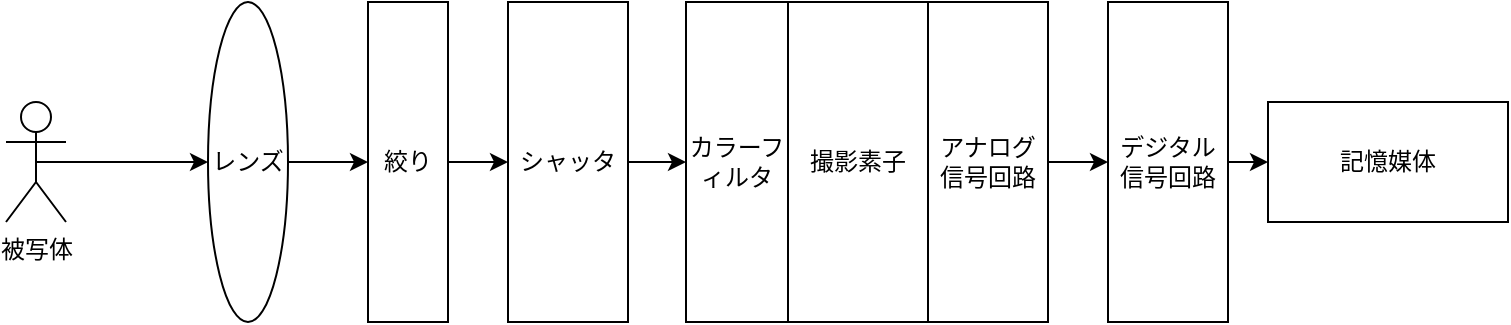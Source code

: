 <mxfile version="24.7.17">
  <diagram name="ページ1" id="NUsS7UbusnUtHgrjsfXp">
    <mxGraphModel dx="954" dy="622" grid="1" gridSize="10" guides="1" tooltips="1" connect="1" arrows="1" fold="1" page="1" pageScale="1" pageWidth="827" pageHeight="1169" math="0" shadow="0">
      <root>
        <mxCell id="0" />
        <mxCell id="1" parent="0" />
        <mxCell id="PphvisaM5oh4CTyTfYml-1" value="絞り" style="rounded=0;whiteSpace=wrap;html=1;" vertex="1" parent="1">
          <mxGeometry x="201" y="440" width="40" height="160" as="geometry" />
        </mxCell>
        <mxCell id="PphvisaM5oh4CTyTfYml-2" value="シャッタ" style="rounded=0;whiteSpace=wrap;html=1;" vertex="1" parent="1">
          <mxGeometry x="271" y="440" width="60" height="160" as="geometry" />
        </mxCell>
        <mxCell id="PphvisaM5oh4CTyTfYml-3" value="撮影素子" style="whiteSpace=wrap;html=1;" vertex="1" parent="1">
          <mxGeometry x="411" y="440" width="70" height="160" as="geometry" />
        </mxCell>
        <mxCell id="PphvisaM5oh4CTyTfYml-4" value="レンズ" style="ellipse;whiteSpace=wrap;html=1;" vertex="1" parent="1">
          <mxGeometry x="121" y="440" width="40" height="160" as="geometry" />
        </mxCell>
        <mxCell id="PphvisaM5oh4CTyTfYml-5" value="被写体&lt;div&gt;&lt;br&gt;&lt;/div&gt;" style="shape=umlActor;verticalLabelPosition=bottom;verticalAlign=top;html=1;outlineConnect=0;" vertex="1" parent="1">
          <mxGeometry x="20" y="490" width="30" height="60" as="geometry" />
        </mxCell>
        <mxCell id="PphvisaM5oh4CTyTfYml-6" value="" style="endArrow=classic;html=1;rounded=0;exitX=0.5;exitY=0.5;exitDx=0;exitDy=0;exitPerimeter=0;" edge="1" parent="1" source="PphvisaM5oh4CTyTfYml-5" target="PphvisaM5oh4CTyTfYml-4">
          <mxGeometry width="50" height="50" relative="1" as="geometry">
            <mxPoint x="390" y="655" as="sourcePoint" />
            <mxPoint x="440" y="605" as="targetPoint" />
          </mxGeometry>
        </mxCell>
        <mxCell id="PphvisaM5oh4CTyTfYml-7" value="アナログ信号回路" style="rounded=0;whiteSpace=wrap;html=1;" vertex="1" parent="1">
          <mxGeometry x="481" y="440" width="60" height="160" as="geometry" />
        </mxCell>
        <mxCell id="PphvisaM5oh4CTyTfYml-8" value="デジタル信号回路" style="whiteSpace=wrap;html=1;" vertex="1" parent="1">
          <mxGeometry x="571" y="440" width="60" height="160" as="geometry" />
        </mxCell>
        <mxCell id="PphvisaM5oh4CTyTfYml-9" value="カラーフィルタ" style="whiteSpace=wrap;html=1;" vertex="1" parent="1">
          <mxGeometry x="360" y="440" width="51" height="160" as="geometry" />
        </mxCell>
        <mxCell id="PphvisaM5oh4CTyTfYml-10" value="記憶媒体" style="whiteSpace=wrap;html=1;" vertex="1" parent="1">
          <mxGeometry x="651" y="490" width="120" height="60" as="geometry" />
        </mxCell>
        <mxCell id="PphvisaM5oh4CTyTfYml-11" value="" style="endArrow=classic;html=1;rounded=0;exitX=1;exitY=0.5;exitDx=0;exitDy=0;entryX=0;entryY=0.5;entryDx=0;entryDy=0;" edge="1" parent="1" source="PphvisaM5oh4CTyTfYml-4" target="PphvisaM5oh4CTyTfYml-1">
          <mxGeometry width="50" height="50" relative="1" as="geometry">
            <mxPoint x="351" y="650" as="sourcePoint" />
            <mxPoint x="401" y="600" as="targetPoint" />
          </mxGeometry>
        </mxCell>
        <mxCell id="PphvisaM5oh4CTyTfYml-12" value="" style="endArrow=classic;html=1;rounded=0;exitX=1;exitY=0.5;exitDx=0;exitDy=0;entryX=0;entryY=0.5;entryDx=0;entryDy=0;" edge="1" parent="1" source="PphvisaM5oh4CTyTfYml-1" target="PphvisaM5oh4CTyTfYml-2">
          <mxGeometry width="50" height="50" relative="1" as="geometry">
            <mxPoint x="351" y="650" as="sourcePoint" />
            <mxPoint x="401" y="600" as="targetPoint" />
          </mxGeometry>
        </mxCell>
        <mxCell id="PphvisaM5oh4CTyTfYml-13" value="" style="endArrow=classic;html=1;rounded=0;exitX=1;exitY=0.5;exitDx=0;exitDy=0;" edge="1" parent="1" source="PphvisaM5oh4CTyTfYml-2" target="PphvisaM5oh4CTyTfYml-9">
          <mxGeometry width="50" height="50" relative="1" as="geometry">
            <mxPoint x="351" y="650" as="sourcePoint" />
            <mxPoint x="401" y="600" as="targetPoint" />
          </mxGeometry>
        </mxCell>
        <mxCell id="PphvisaM5oh4CTyTfYml-14" value="" style="endArrow=classic;html=1;rounded=0;exitX=1;exitY=0.5;exitDx=0;exitDy=0;entryX=0;entryY=0.5;entryDx=0;entryDy=0;" edge="1" parent="1" source="PphvisaM5oh4CTyTfYml-7" target="PphvisaM5oh4CTyTfYml-8">
          <mxGeometry width="50" height="50" relative="1" as="geometry">
            <mxPoint x="351" y="650" as="sourcePoint" />
            <mxPoint x="401" y="600" as="targetPoint" />
          </mxGeometry>
        </mxCell>
        <mxCell id="PphvisaM5oh4CTyTfYml-15" value="" style="endArrow=classic;html=1;rounded=0;exitX=1;exitY=0.5;exitDx=0;exitDy=0;" edge="1" parent="1" source="PphvisaM5oh4CTyTfYml-8" target="PphvisaM5oh4CTyTfYml-10">
          <mxGeometry width="50" height="50" relative="1" as="geometry">
            <mxPoint x="351" y="650" as="sourcePoint" />
            <mxPoint x="401" y="600" as="targetPoint" />
          </mxGeometry>
        </mxCell>
      </root>
    </mxGraphModel>
  </diagram>
</mxfile>

